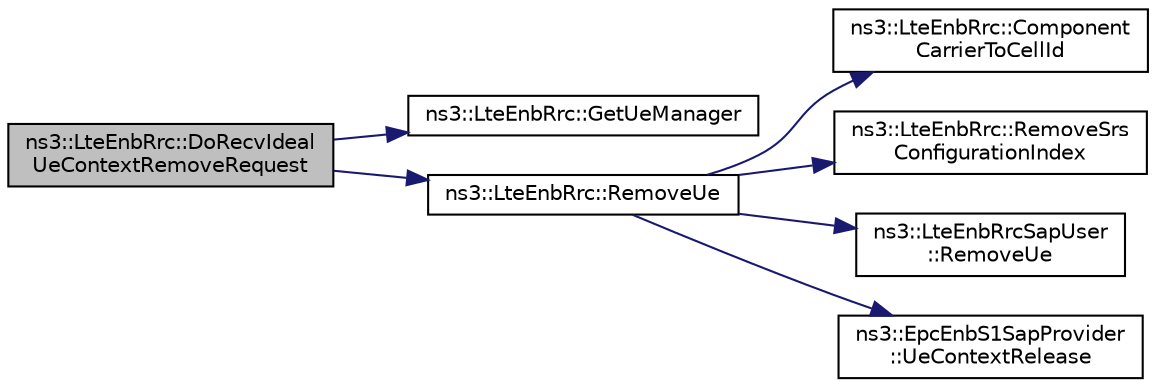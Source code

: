 digraph "ns3::LteEnbRrc::DoRecvIdealUeContextRemoveRequest"
{
 // LATEX_PDF_SIZE
  edge [fontname="Helvetica",fontsize="10",labelfontname="Helvetica",labelfontsize="10"];
  node [fontname="Helvetica",fontsize="10",shape=record];
  rankdir="LR";
  Node1 [label="ns3::LteEnbRrc::DoRecvIdeal\lUeContextRemoveRequest",height=0.2,width=0.4,color="black", fillcolor="grey75", style="filled", fontcolor="black",tooltip="Part of the RRC protocol."];
  Node1 -> Node2 [color="midnightblue",fontsize="10",style="solid",fontname="Helvetica"];
  Node2 [label="ns3::LteEnbRrc::GetUeManager",height=0.2,width=0.4,color="black", fillcolor="white", style="filled",URL="$classns3_1_1_lte_enb_rrc.html#a875653948b565dc50b33f6a0434e32d9",tooltip=" "];
  Node1 -> Node3 [color="midnightblue",fontsize="10",style="solid",fontname="Helvetica"];
  Node3 [label="ns3::LteEnbRrc::RemoveUe",height=0.2,width=0.4,color="black", fillcolor="white", style="filled",URL="$classns3_1_1_lte_enb_rrc.html#a0e507111feeaf6e7f34555b6141525f7",tooltip="remove a UE from the cell"];
  Node3 -> Node4 [color="midnightblue",fontsize="10",style="solid",fontname="Helvetica"];
  Node4 [label="ns3::LteEnbRrc::Component\lCarrierToCellId",height=0.2,width=0.4,color="black", fillcolor="white", style="filled",URL="$classns3_1_1_lte_enb_rrc.html#ab94849236fab8195088bf430ac50e5ce",tooltip="convert the component carrier id to cell id"];
  Node3 -> Node5 [color="midnightblue",fontsize="10",style="solid",fontname="Helvetica"];
  Node5 [label="ns3::LteEnbRrc::RemoveSrs\lConfigurationIndex",height=0.2,width=0.4,color="black", fillcolor="white", style="filled",URL="$classns3_1_1_lte_enb_rrc.html#af6895c64bf0626b4f0a6076a1e74f3b5",tooltip="remove a previously allocated SRS configuration index"];
  Node3 -> Node6 [color="midnightblue",fontsize="10",style="solid",fontname="Helvetica"];
  Node6 [label="ns3::LteEnbRrcSapUser\l::RemoveUe",height=0.2,width=0.4,color="black", fillcolor="white", style="filled",URL="$classns3_1_1_lte_enb_rrc_sap_user.html#a76263311788b07b9bb3f76e15c9d9a96",tooltip="Remove UE function."];
  Node3 -> Node7 [color="midnightblue",fontsize="10",style="solid",fontname="Helvetica"];
  Node7 [label="ns3::EpcEnbS1SapProvider\l::UeContextRelease",height=0.2,width=0.4,color="black", fillcolor="white", style="filled",URL="$classns3_1_1_epc_enb_s1_sap_provider.html#a0b36291eb6b5ceb0f5bae61fc71944d9",tooltip="release UE context at the S1 Application of the source eNB after reception of the UE CONTEXT RELEASE ..."];
}
